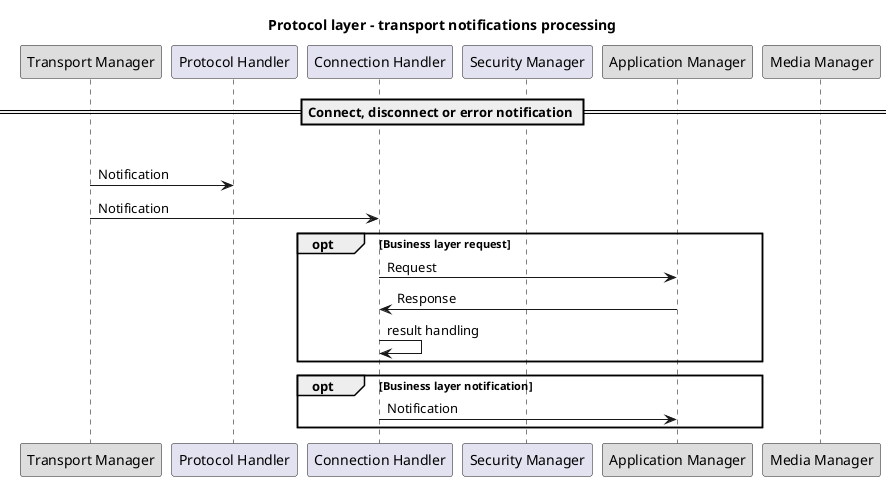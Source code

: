 @startuml
/'
It is a source file for SDL SAD sequence diagram.
For further information, please, follow http://plantuml.com/ 
'/

title "Protocol layer - transport notifications processing"
participant "Transport Manager" as TM #DDDDDD
participant "Protocol Handler" as PH
participant "Connection Handler" as CH
participant "Security Manager" as SM
participant "Application Manager" as AM #DDDDDD
participant "Media Manager" as MM #DDDDDD
== Connect, disconnect or error notification ==
alt
    TM -> PH : Notification
else
    TM -> CH : Notification
opt Business layer request
    CH -> AM : Request
    AM -> CH : Response
    CH -> CH : result handling
end
opt Business layer notification
    CH -> AM : Notification
end
skinparam defaultFontSize 16
skinparam sequence {
    ArrowColor Blue
    ArrowFontColor #2027E8
    ArrowFontStyle bold
     
    LifeLineBorderColor black
     
    ParticipantBorderColor black
    ParticipantBackgroundColor white
    ParticipantFontSize 17
    ParticipantFontColor black
     
    ActorBorderColor black
    ActorBackgroundColor white
    ActorFontColor Blue
    ActorFontSize 17
    ActorFontName Blue
    sequenceArrowFontSize  16
 
    DividerBackgroundColor #FEFECE
}
@enduml